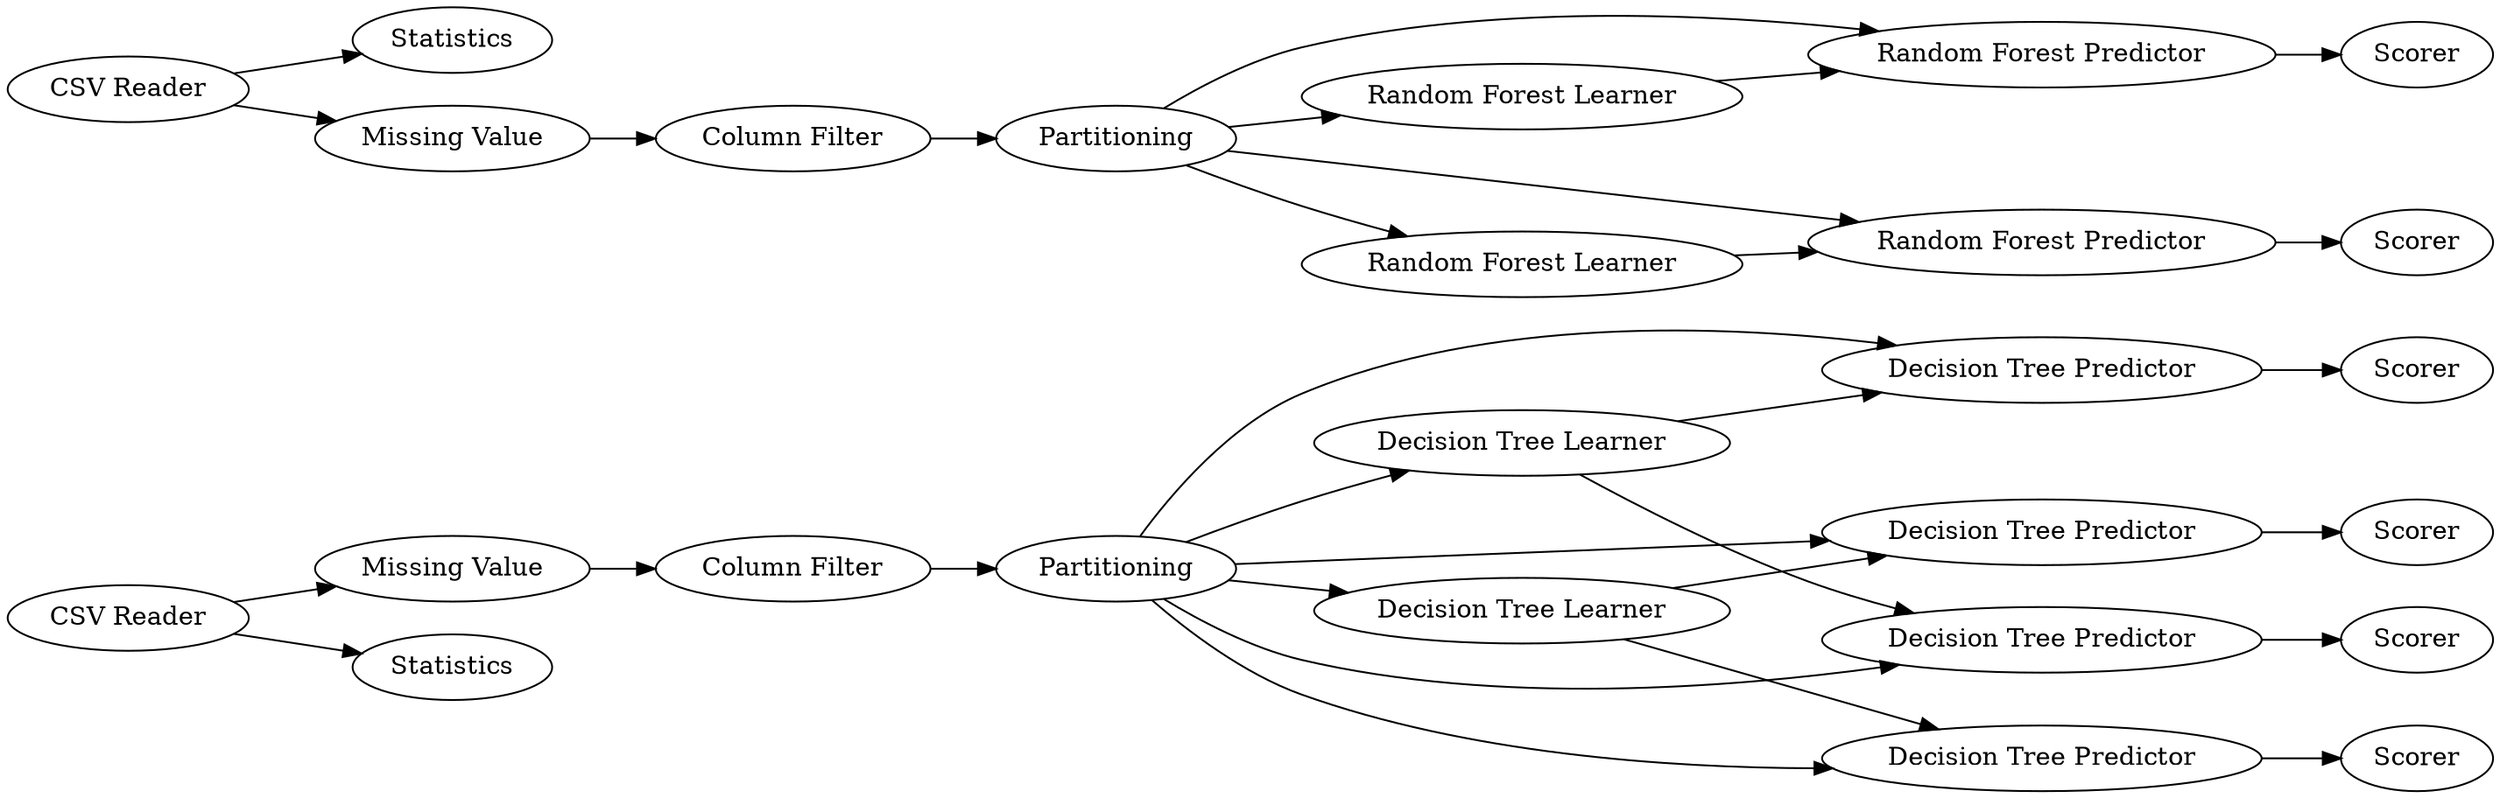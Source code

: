 digraph {
	"-2955826798597782809_15" [label="Decision Tree Predictor"]
	"-2955826798597782809_16" [label=Scorer]
	"-2955826798597782809_10" [label=Statistics]
	"-2955826798597782809_37" [label="Random Forest Predictor"]
	"-2955826798597782809_26" [label=Statistics]
	"-2955826798597782809_14" [label="Decision Tree Predictor"]
	"-2955826798597782809_13" [label=Scorer]
	"-2955826798597782809_9" [label="Missing Value"]
	"-2955826798597782809_7" [label="Decision Tree Predictor"]
	"-2955826798597782809_2" [label=Partitioning]
	"-2955826798597782809_33" [label="Random Forest Learner"]
	"-2955826798597782809_12" [label=Scorer]
	"-2955826798597782809_19" [label="Missing Value"]
	"-2955826798597782809_27" [label=Scorer]
	"-2955826798597782809_1" [label="CSV Reader"]
	"-2955826798597782809_38" [label="Random Forest Predictor"]
	"-2955826798597782809_34" [label="Random Forest Learner"]
	"-2955826798597782809_5" [label="Decision Tree Learner"]
	"-2955826798597782809_11" [label="Column Filter"]
	"-2955826798597782809_4" [label="Decision Tree Predictor"]
	"-2955826798597782809_3" [label="Decision Tree Learner"]
	"-2955826798597782809_28" [label=Scorer]
	"-2955826798597782809_17" [label=Scorer]
	"-2955826798597782809_25" [label="Column Filter"]
	"-2955826798597782809_29" [label=Partitioning]
	"-2955826798597782809_31" [label="CSV Reader"]
	"-2955826798597782809_31" -> "-2955826798597782809_26"
	"-2955826798597782809_31" -> "-2955826798597782809_19"
	"-2955826798597782809_37" -> "-2955826798597782809_28"
	"-2955826798597782809_3" -> "-2955826798597782809_4"
	"-2955826798597782809_3" -> "-2955826798597782809_14"
	"-2955826798597782809_1" -> "-2955826798597782809_10"
	"-2955826798597782809_5" -> "-2955826798597782809_7"
	"-2955826798597782809_2" -> "-2955826798597782809_3"
	"-2955826798597782809_2" -> "-2955826798597782809_7"
	"-2955826798597782809_1" -> "-2955826798597782809_9"
	"-2955826798597782809_4" -> "-2955826798597782809_12"
	"-2955826798597782809_29" -> "-2955826798597782809_33"
	"-2955826798597782809_14" -> "-2955826798597782809_16"
	"-2955826798597782809_38" -> "-2955826798597782809_27"
	"-2955826798597782809_7" -> "-2955826798597782809_13"
	"-2955826798597782809_5" -> "-2955826798597782809_15"
	"-2955826798597782809_2" -> "-2955826798597782809_14"
	"-2955826798597782809_2" -> "-2955826798597782809_15"
	"-2955826798597782809_2" -> "-2955826798597782809_4"
	"-2955826798597782809_2" -> "-2955826798597782809_5"
	"-2955826798597782809_15" -> "-2955826798597782809_17"
	"-2955826798597782809_29" -> "-2955826798597782809_37"
	"-2955826798597782809_33" -> "-2955826798597782809_37"
	"-2955826798597782809_29" -> "-2955826798597782809_34"
	"-2955826798597782809_9" -> "-2955826798597782809_11"
	"-2955826798597782809_19" -> "-2955826798597782809_25"
	"-2955826798597782809_29" -> "-2955826798597782809_38"
	"-2955826798597782809_34" -> "-2955826798597782809_38"
	"-2955826798597782809_25" -> "-2955826798597782809_29"
	"-2955826798597782809_11" -> "-2955826798597782809_2"
	rankdir=LR
}

